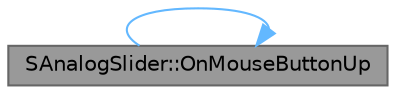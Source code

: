digraph "SAnalogSlider::OnMouseButtonUp"
{
 // INTERACTIVE_SVG=YES
 // LATEX_PDF_SIZE
  bgcolor="transparent";
  edge [fontname=Helvetica,fontsize=10,labelfontname=Helvetica,labelfontsize=10];
  node [fontname=Helvetica,fontsize=10,shape=box,height=0.2,width=0.4];
  rankdir="LR";
  Node1 [id="Node000001",label="SAnalogSlider::OnMouseButtonUp",height=0.2,width=0.4,color="gray40", fillcolor="grey60", style="filled", fontcolor="black",tooltip="The system calls this method to notify the widget that a mouse button was release within it."];
  Node1 -> Node1 [id="edge1_Node000001_Node000001",color="steelblue1",style="solid",tooltip=" "];
}
